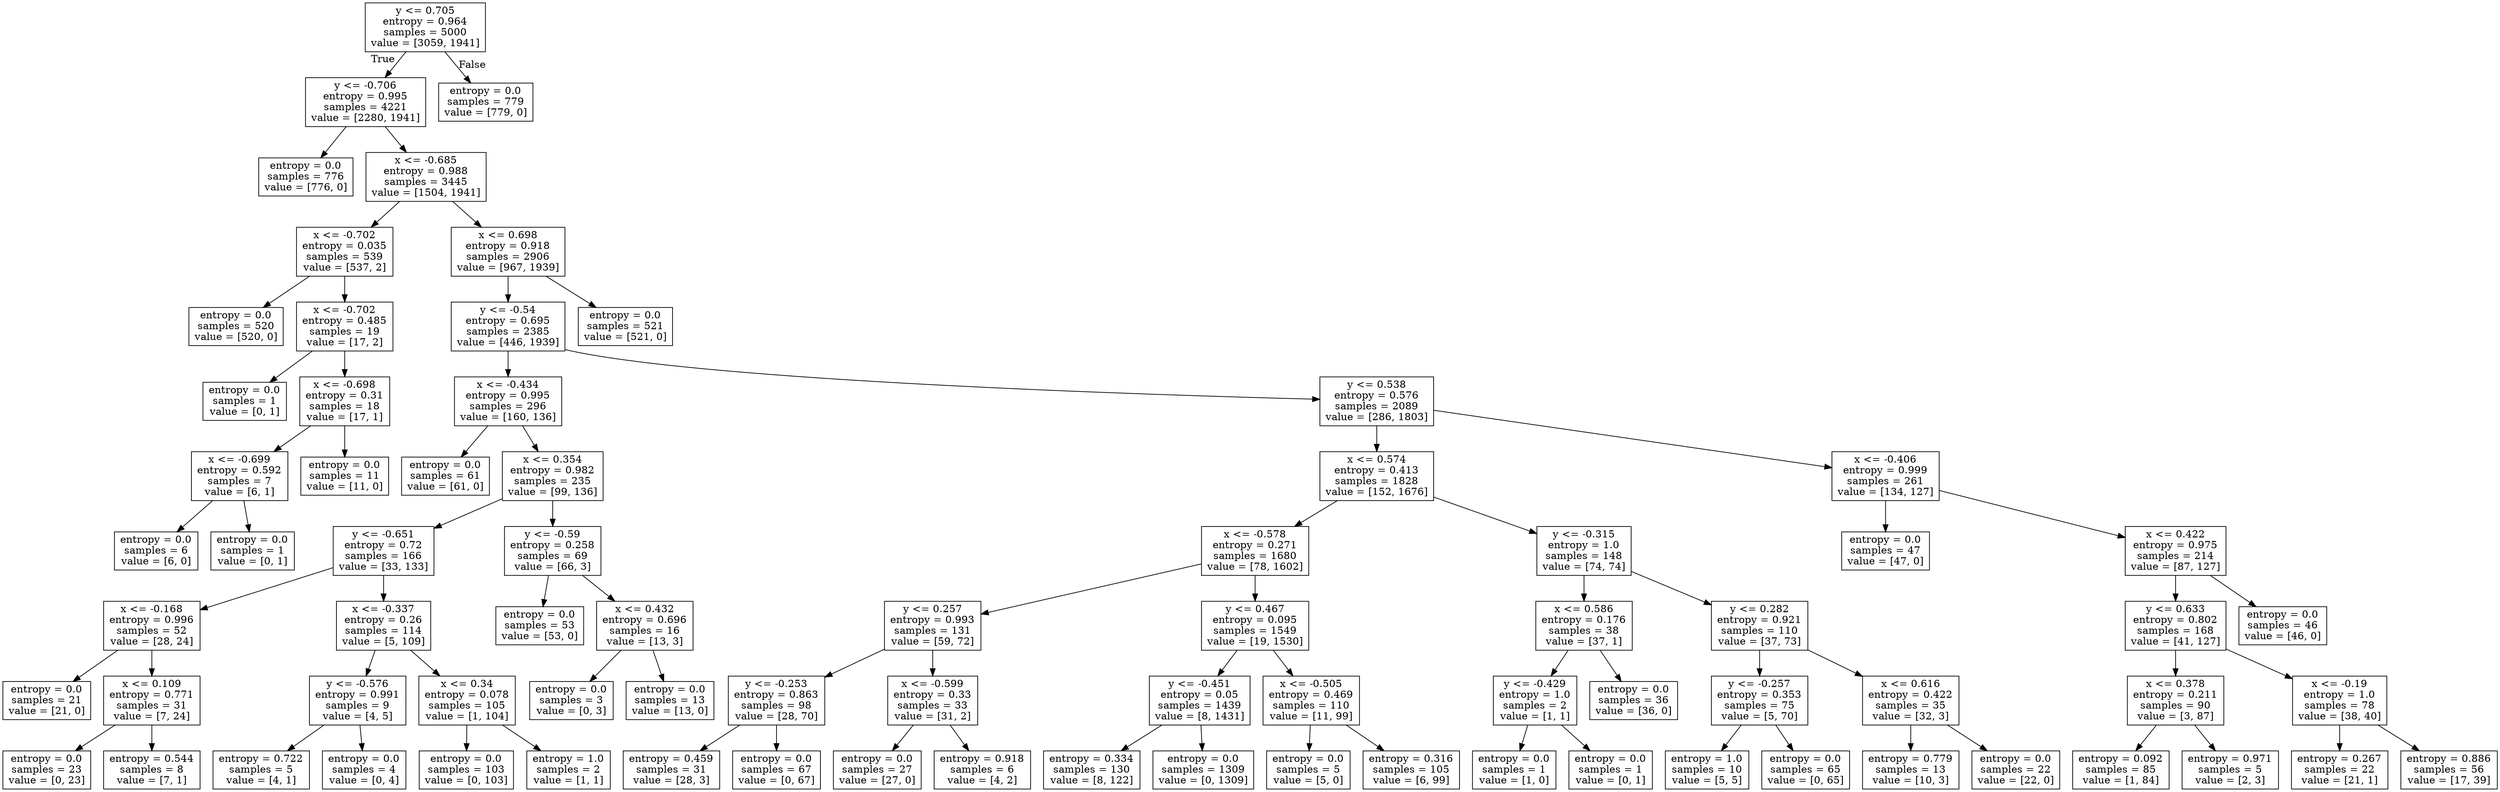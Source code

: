 digraph Tree {
node [shape=box] ;
0 [label="y <= 0.705\nentropy = 0.964\nsamples = 5000\nvalue = [3059, 1941]"] ;
1 [label="y <= -0.706\nentropy = 0.995\nsamples = 4221\nvalue = [2280, 1941]"] ;
0 -> 1 [labeldistance=2.5, labelangle=45, headlabel="True"] ;
2 [label="entropy = 0.0\nsamples = 776\nvalue = [776, 0]"] ;
1 -> 2 ;
3 [label="x <= -0.685\nentropy = 0.988\nsamples = 3445\nvalue = [1504, 1941]"] ;
1 -> 3 ;
4 [label="x <= -0.702\nentropy = 0.035\nsamples = 539\nvalue = [537, 2]"] ;
3 -> 4 ;
5 [label="entropy = 0.0\nsamples = 520\nvalue = [520, 0]"] ;
4 -> 5 ;
6 [label="x <= -0.702\nentropy = 0.485\nsamples = 19\nvalue = [17, 2]"] ;
4 -> 6 ;
7 [label="entropy = 0.0\nsamples = 1\nvalue = [0, 1]"] ;
6 -> 7 ;
8 [label="x <= -0.698\nentropy = 0.31\nsamples = 18\nvalue = [17, 1]"] ;
6 -> 8 ;
9 [label="x <= -0.699\nentropy = 0.592\nsamples = 7\nvalue = [6, 1]"] ;
8 -> 9 ;
10 [label="entropy = 0.0\nsamples = 6\nvalue = [6, 0]"] ;
9 -> 10 ;
11 [label="entropy = 0.0\nsamples = 1\nvalue = [0, 1]"] ;
9 -> 11 ;
12 [label="entropy = 0.0\nsamples = 11\nvalue = [11, 0]"] ;
8 -> 12 ;
13 [label="x <= 0.698\nentropy = 0.918\nsamples = 2906\nvalue = [967, 1939]"] ;
3 -> 13 ;
14 [label="y <= -0.54\nentropy = 0.695\nsamples = 2385\nvalue = [446, 1939]"] ;
13 -> 14 ;
15 [label="x <= -0.434\nentropy = 0.995\nsamples = 296\nvalue = [160, 136]"] ;
14 -> 15 ;
16 [label="entropy = 0.0\nsamples = 61\nvalue = [61, 0]"] ;
15 -> 16 ;
17 [label="x <= 0.354\nentropy = 0.982\nsamples = 235\nvalue = [99, 136]"] ;
15 -> 17 ;
18 [label="y <= -0.651\nentropy = 0.72\nsamples = 166\nvalue = [33, 133]"] ;
17 -> 18 ;
19 [label="x <= -0.168\nentropy = 0.996\nsamples = 52\nvalue = [28, 24]"] ;
18 -> 19 ;
20 [label="entropy = 0.0\nsamples = 21\nvalue = [21, 0]"] ;
19 -> 20 ;
21 [label="x <= 0.109\nentropy = 0.771\nsamples = 31\nvalue = [7, 24]"] ;
19 -> 21 ;
22 [label="entropy = 0.0\nsamples = 23\nvalue = [0, 23]"] ;
21 -> 22 ;
23 [label="entropy = 0.544\nsamples = 8\nvalue = [7, 1]"] ;
21 -> 23 ;
24 [label="x <= -0.337\nentropy = 0.26\nsamples = 114\nvalue = [5, 109]"] ;
18 -> 24 ;
25 [label="y <= -0.576\nentropy = 0.991\nsamples = 9\nvalue = [4, 5]"] ;
24 -> 25 ;
26 [label="entropy = 0.722\nsamples = 5\nvalue = [4, 1]"] ;
25 -> 26 ;
27 [label="entropy = 0.0\nsamples = 4\nvalue = [0, 4]"] ;
25 -> 27 ;
28 [label="x <= 0.34\nentropy = 0.078\nsamples = 105\nvalue = [1, 104]"] ;
24 -> 28 ;
29 [label="entropy = 0.0\nsamples = 103\nvalue = [0, 103]"] ;
28 -> 29 ;
30 [label="entropy = 1.0\nsamples = 2\nvalue = [1, 1]"] ;
28 -> 30 ;
31 [label="y <= -0.59\nentropy = 0.258\nsamples = 69\nvalue = [66, 3]"] ;
17 -> 31 ;
32 [label="entropy = 0.0\nsamples = 53\nvalue = [53, 0]"] ;
31 -> 32 ;
33 [label="x <= 0.432\nentropy = 0.696\nsamples = 16\nvalue = [13, 3]"] ;
31 -> 33 ;
34 [label="entropy = 0.0\nsamples = 3\nvalue = [0, 3]"] ;
33 -> 34 ;
35 [label="entropy = 0.0\nsamples = 13\nvalue = [13, 0]"] ;
33 -> 35 ;
36 [label="y <= 0.538\nentropy = 0.576\nsamples = 2089\nvalue = [286, 1803]"] ;
14 -> 36 ;
37 [label="x <= 0.574\nentropy = 0.413\nsamples = 1828\nvalue = [152, 1676]"] ;
36 -> 37 ;
38 [label="x <= -0.578\nentropy = 0.271\nsamples = 1680\nvalue = [78, 1602]"] ;
37 -> 38 ;
39 [label="y <= 0.257\nentropy = 0.993\nsamples = 131\nvalue = [59, 72]"] ;
38 -> 39 ;
40 [label="y <= -0.253\nentropy = 0.863\nsamples = 98\nvalue = [28, 70]"] ;
39 -> 40 ;
41 [label="entropy = 0.459\nsamples = 31\nvalue = [28, 3]"] ;
40 -> 41 ;
42 [label="entropy = 0.0\nsamples = 67\nvalue = [0, 67]"] ;
40 -> 42 ;
43 [label="x <= -0.599\nentropy = 0.33\nsamples = 33\nvalue = [31, 2]"] ;
39 -> 43 ;
44 [label="entropy = 0.0\nsamples = 27\nvalue = [27, 0]"] ;
43 -> 44 ;
45 [label="entropy = 0.918\nsamples = 6\nvalue = [4, 2]"] ;
43 -> 45 ;
46 [label="y <= 0.467\nentropy = 0.095\nsamples = 1549\nvalue = [19, 1530]"] ;
38 -> 46 ;
47 [label="y <= -0.451\nentropy = 0.05\nsamples = 1439\nvalue = [8, 1431]"] ;
46 -> 47 ;
48 [label="entropy = 0.334\nsamples = 130\nvalue = [8, 122]"] ;
47 -> 48 ;
49 [label="entropy = 0.0\nsamples = 1309\nvalue = [0, 1309]"] ;
47 -> 49 ;
50 [label="x <= -0.505\nentropy = 0.469\nsamples = 110\nvalue = [11, 99]"] ;
46 -> 50 ;
51 [label="entropy = 0.0\nsamples = 5\nvalue = [5, 0]"] ;
50 -> 51 ;
52 [label="entropy = 0.316\nsamples = 105\nvalue = [6, 99]"] ;
50 -> 52 ;
53 [label="y <= -0.315\nentropy = 1.0\nsamples = 148\nvalue = [74, 74]"] ;
37 -> 53 ;
54 [label="x <= 0.586\nentropy = 0.176\nsamples = 38\nvalue = [37, 1]"] ;
53 -> 54 ;
55 [label="y <= -0.429\nentropy = 1.0\nsamples = 2\nvalue = [1, 1]"] ;
54 -> 55 ;
56 [label="entropy = 0.0\nsamples = 1\nvalue = [1, 0]"] ;
55 -> 56 ;
57 [label="entropy = 0.0\nsamples = 1\nvalue = [0, 1]"] ;
55 -> 57 ;
58 [label="entropy = 0.0\nsamples = 36\nvalue = [36, 0]"] ;
54 -> 58 ;
59 [label="y <= 0.282\nentropy = 0.921\nsamples = 110\nvalue = [37, 73]"] ;
53 -> 59 ;
60 [label="y <= -0.257\nentropy = 0.353\nsamples = 75\nvalue = [5, 70]"] ;
59 -> 60 ;
61 [label="entropy = 1.0\nsamples = 10\nvalue = [5, 5]"] ;
60 -> 61 ;
62 [label="entropy = 0.0\nsamples = 65\nvalue = [0, 65]"] ;
60 -> 62 ;
63 [label="x <= 0.616\nentropy = 0.422\nsamples = 35\nvalue = [32, 3]"] ;
59 -> 63 ;
64 [label="entropy = 0.779\nsamples = 13\nvalue = [10, 3]"] ;
63 -> 64 ;
65 [label="entropy = 0.0\nsamples = 22\nvalue = [22, 0]"] ;
63 -> 65 ;
66 [label="x <= -0.406\nentropy = 0.999\nsamples = 261\nvalue = [134, 127]"] ;
36 -> 66 ;
67 [label="entropy = 0.0\nsamples = 47\nvalue = [47, 0]"] ;
66 -> 67 ;
68 [label="x <= 0.422\nentropy = 0.975\nsamples = 214\nvalue = [87, 127]"] ;
66 -> 68 ;
69 [label="y <= 0.633\nentropy = 0.802\nsamples = 168\nvalue = [41, 127]"] ;
68 -> 69 ;
70 [label="x <= 0.378\nentropy = 0.211\nsamples = 90\nvalue = [3, 87]"] ;
69 -> 70 ;
71 [label="entropy = 0.092\nsamples = 85\nvalue = [1, 84]"] ;
70 -> 71 ;
72 [label="entropy = 0.971\nsamples = 5\nvalue = [2, 3]"] ;
70 -> 72 ;
73 [label="x <= -0.19\nentropy = 1.0\nsamples = 78\nvalue = [38, 40]"] ;
69 -> 73 ;
74 [label="entropy = 0.267\nsamples = 22\nvalue = [21, 1]"] ;
73 -> 74 ;
75 [label="entropy = 0.886\nsamples = 56\nvalue = [17, 39]"] ;
73 -> 75 ;
76 [label="entropy = 0.0\nsamples = 46\nvalue = [46, 0]"] ;
68 -> 76 ;
77 [label="entropy = 0.0\nsamples = 521\nvalue = [521, 0]"] ;
13 -> 77 ;
78 [label="entropy = 0.0\nsamples = 779\nvalue = [779, 0]"] ;
0 -> 78 [labeldistance=2.5, labelangle=-45, headlabel="False"] ;
}